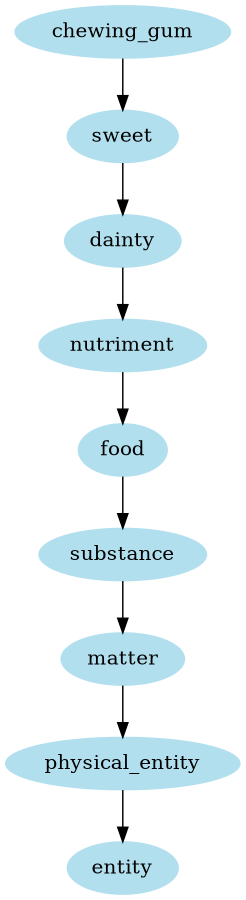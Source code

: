digraph unix {
	node [color=lightblue2 style=filled]
	size="6,6"
	chewing_gum -> sweet
	sweet -> dainty
	dainty -> nutriment
	nutriment -> food
	food -> substance
	substance -> matter
	matter -> physical_entity
	physical_entity -> entity
}
